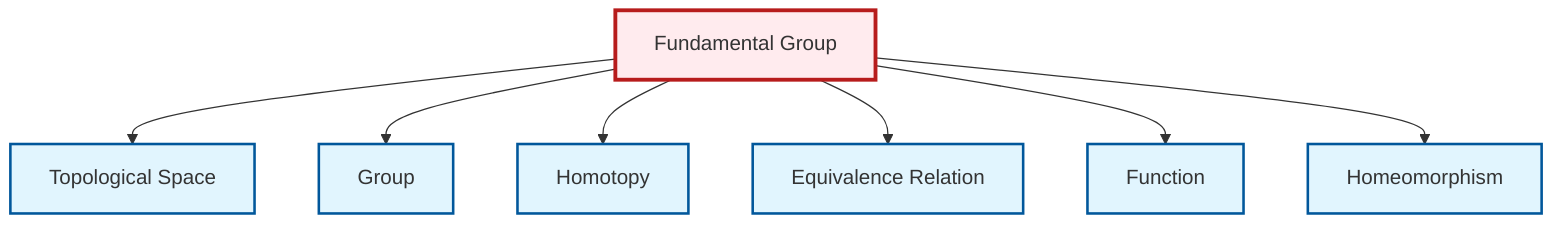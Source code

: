 graph TD
    classDef definition fill:#e1f5fe,stroke:#01579b,stroke-width:2px
    classDef theorem fill:#f3e5f5,stroke:#4a148c,stroke-width:2px
    classDef axiom fill:#fff3e0,stroke:#e65100,stroke-width:2px
    classDef example fill:#e8f5e9,stroke:#1b5e20,stroke-width:2px
    classDef current fill:#ffebee,stroke:#b71c1c,stroke-width:3px
    def-topological-space["Topological Space"]:::definition
    def-fundamental-group["Fundamental Group"]:::definition
    def-function["Function"]:::definition
    def-homotopy["Homotopy"]:::definition
    def-group["Group"]:::definition
    def-homeomorphism["Homeomorphism"]:::definition
    def-equivalence-relation["Equivalence Relation"]:::definition
    def-fundamental-group --> def-topological-space
    def-fundamental-group --> def-group
    def-fundamental-group --> def-homotopy
    def-fundamental-group --> def-equivalence-relation
    def-fundamental-group --> def-function
    def-fundamental-group --> def-homeomorphism
    class def-fundamental-group current